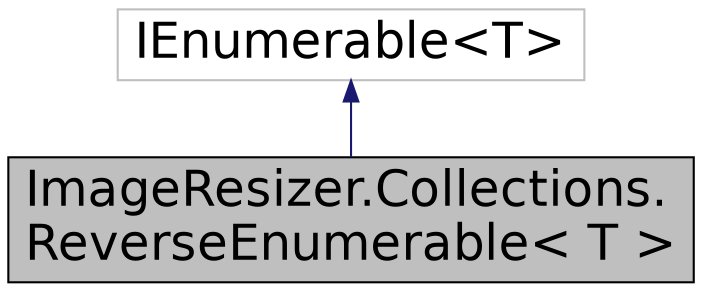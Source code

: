 digraph "ImageResizer.Collections.ReverseEnumerable&lt; T &gt;"
{
  edge [fontname="Helvetica",fontsize="24",labelfontname="Helvetica",labelfontsize="24"];
  node [fontname="Helvetica",fontsize="24",shape=record];
  Node1 [label="ImageResizer.Collections.\lReverseEnumerable\< T \>",height=0.2,width=0.4,color="black", fillcolor="grey75", style="filled" fontcolor="black"];
  Node2 -> Node1 [dir="back",color="midnightblue",fontsize="24",style="solid",fontname="Helvetica"];
  Node2 [label="IEnumerable\<T\>",height=0.2,width=0.4,color="grey75", fillcolor="white", style="filled"];
}
